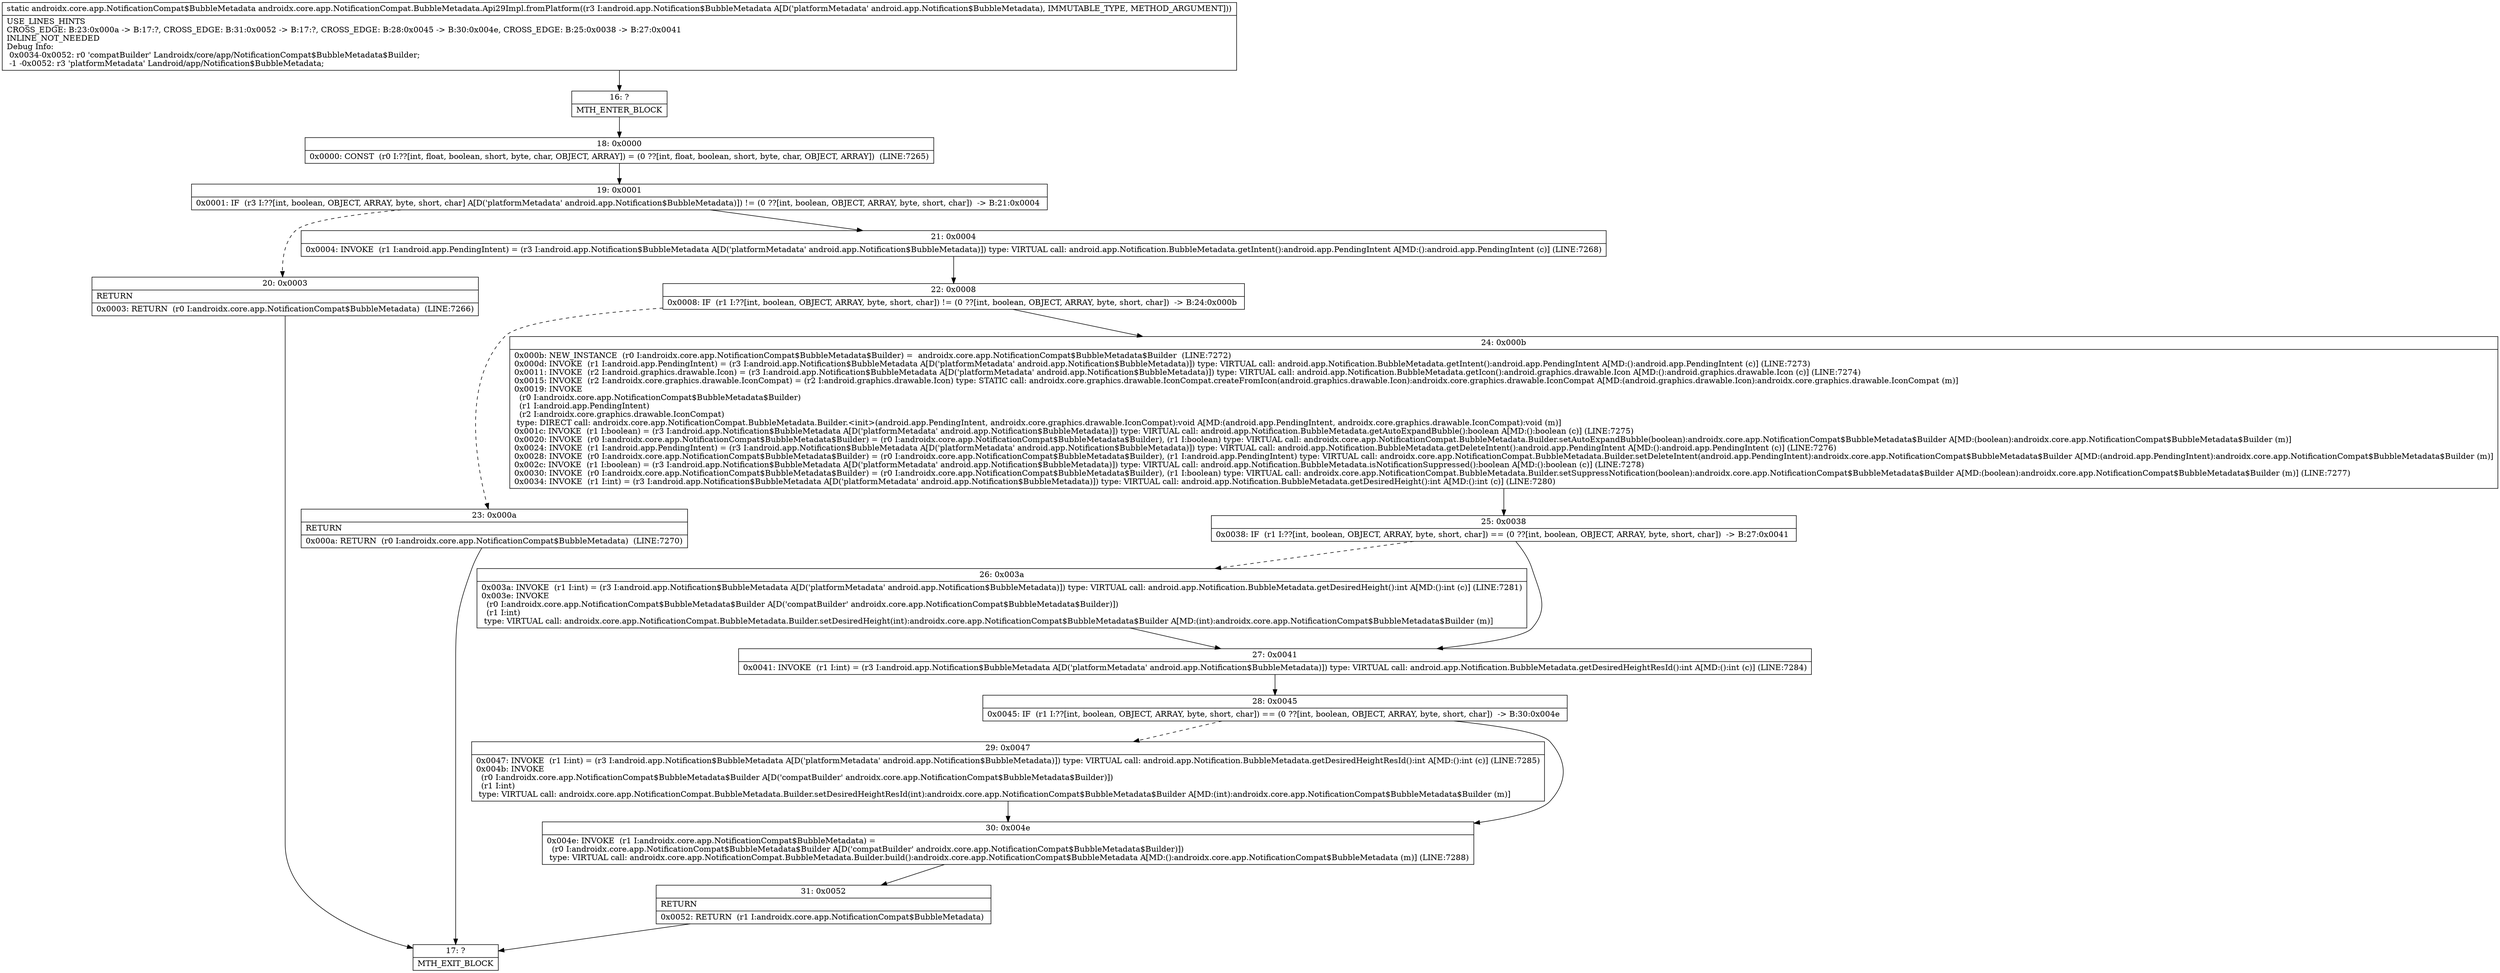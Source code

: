 digraph "CFG forandroidx.core.app.NotificationCompat.BubbleMetadata.Api29Impl.fromPlatform(Landroid\/app\/Notification$BubbleMetadata;)Landroidx\/core\/app\/NotificationCompat$BubbleMetadata;" {
Node_16 [shape=record,label="{16\:\ ?|MTH_ENTER_BLOCK\l}"];
Node_18 [shape=record,label="{18\:\ 0x0000|0x0000: CONST  (r0 I:??[int, float, boolean, short, byte, char, OBJECT, ARRAY]) = (0 ??[int, float, boolean, short, byte, char, OBJECT, ARRAY])  (LINE:7265)\l}"];
Node_19 [shape=record,label="{19\:\ 0x0001|0x0001: IF  (r3 I:??[int, boolean, OBJECT, ARRAY, byte, short, char] A[D('platformMetadata' android.app.Notification$BubbleMetadata)]) != (0 ??[int, boolean, OBJECT, ARRAY, byte, short, char])  \-\> B:21:0x0004 \l}"];
Node_20 [shape=record,label="{20\:\ 0x0003|RETURN\l|0x0003: RETURN  (r0 I:androidx.core.app.NotificationCompat$BubbleMetadata)  (LINE:7266)\l}"];
Node_17 [shape=record,label="{17\:\ ?|MTH_EXIT_BLOCK\l}"];
Node_21 [shape=record,label="{21\:\ 0x0004|0x0004: INVOKE  (r1 I:android.app.PendingIntent) = (r3 I:android.app.Notification$BubbleMetadata A[D('platformMetadata' android.app.Notification$BubbleMetadata)]) type: VIRTUAL call: android.app.Notification.BubbleMetadata.getIntent():android.app.PendingIntent A[MD:():android.app.PendingIntent (c)] (LINE:7268)\l}"];
Node_22 [shape=record,label="{22\:\ 0x0008|0x0008: IF  (r1 I:??[int, boolean, OBJECT, ARRAY, byte, short, char]) != (0 ??[int, boolean, OBJECT, ARRAY, byte, short, char])  \-\> B:24:0x000b \l}"];
Node_23 [shape=record,label="{23\:\ 0x000a|RETURN\l|0x000a: RETURN  (r0 I:androidx.core.app.NotificationCompat$BubbleMetadata)  (LINE:7270)\l}"];
Node_24 [shape=record,label="{24\:\ 0x000b|0x000b: NEW_INSTANCE  (r0 I:androidx.core.app.NotificationCompat$BubbleMetadata$Builder) =  androidx.core.app.NotificationCompat$BubbleMetadata$Builder  (LINE:7272)\l0x000d: INVOKE  (r1 I:android.app.PendingIntent) = (r3 I:android.app.Notification$BubbleMetadata A[D('platformMetadata' android.app.Notification$BubbleMetadata)]) type: VIRTUAL call: android.app.Notification.BubbleMetadata.getIntent():android.app.PendingIntent A[MD:():android.app.PendingIntent (c)] (LINE:7273)\l0x0011: INVOKE  (r2 I:android.graphics.drawable.Icon) = (r3 I:android.app.Notification$BubbleMetadata A[D('platformMetadata' android.app.Notification$BubbleMetadata)]) type: VIRTUAL call: android.app.Notification.BubbleMetadata.getIcon():android.graphics.drawable.Icon A[MD:():android.graphics.drawable.Icon (c)] (LINE:7274)\l0x0015: INVOKE  (r2 I:androidx.core.graphics.drawable.IconCompat) = (r2 I:android.graphics.drawable.Icon) type: STATIC call: androidx.core.graphics.drawable.IconCompat.createFromIcon(android.graphics.drawable.Icon):androidx.core.graphics.drawable.IconCompat A[MD:(android.graphics.drawable.Icon):androidx.core.graphics.drawable.IconCompat (m)]\l0x0019: INVOKE  \l  (r0 I:androidx.core.app.NotificationCompat$BubbleMetadata$Builder)\l  (r1 I:android.app.PendingIntent)\l  (r2 I:androidx.core.graphics.drawable.IconCompat)\l type: DIRECT call: androidx.core.app.NotificationCompat.BubbleMetadata.Builder.\<init\>(android.app.PendingIntent, androidx.core.graphics.drawable.IconCompat):void A[MD:(android.app.PendingIntent, androidx.core.graphics.drawable.IconCompat):void (m)]\l0x001c: INVOKE  (r1 I:boolean) = (r3 I:android.app.Notification$BubbleMetadata A[D('platformMetadata' android.app.Notification$BubbleMetadata)]) type: VIRTUAL call: android.app.Notification.BubbleMetadata.getAutoExpandBubble():boolean A[MD:():boolean (c)] (LINE:7275)\l0x0020: INVOKE  (r0 I:androidx.core.app.NotificationCompat$BubbleMetadata$Builder) = (r0 I:androidx.core.app.NotificationCompat$BubbleMetadata$Builder), (r1 I:boolean) type: VIRTUAL call: androidx.core.app.NotificationCompat.BubbleMetadata.Builder.setAutoExpandBubble(boolean):androidx.core.app.NotificationCompat$BubbleMetadata$Builder A[MD:(boolean):androidx.core.app.NotificationCompat$BubbleMetadata$Builder (m)]\l0x0024: INVOKE  (r1 I:android.app.PendingIntent) = (r3 I:android.app.Notification$BubbleMetadata A[D('platformMetadata' android.app.Notification$BubbleMetadata)]) type: VIRTUAL call: android.app.Notification.BubbleMetadata.getDeleteIntent():android.app.PendingIntent A[MD:():android.app.PendingIntent (c)] (LINE:7276)\l0x0028: INVOKE  (r0 I:androidx.core.app.NotificationCompat$BubbleMetadata$Builder) = (r0 I:androidx.core.app.NotificationCompat$BubbleMetadata$Builder), (r1 I:android.app.PendingIntent) type: VIRTUAL call: androidx.core.app.NotificationCompat.BubbleMetadata.Builder.setDeleteIntent(android.app.PendingIntent):androidx.core.app.NotificationCompat$BubbleMetadata$Builder A[MD:(android.app.PendingIntent):androidx.core.app.NotificationCompat$BubbleMetadata$Builder (m)]\l0x002c: INVOKE  (r1 I:boolean) = (r3 I:android.app.Notification$BubbleMetadata A[D('platformMetadata' android.app.Notification$BubbleMetadata)]) type: VIRTUAL call: android.app.Notification.BubbleMetadata.isNotificationSuppressed():boolean A[MD:():boolean (c)] (LINE:7278)\l0x0030: INVOKE  (r0 I:androidx.core.app.NotificationCompat$BubbleMetadata$Builder) = (r0 I:androidx.core.app.NotificationCompat$BubbleMetadata$Builder), (r1 I:boolean) type: VIRTUAL call: androidx.core.app.NotificationCompat.BubbleMetadata.Builder.setSuppressNotification(boolean):androidx.core.app.NotificationCompat$BubbleMetadata$Builder A[MD:(boolean):androidx.core.app.NotificationCompat$BubbleMetadata$Builder (m)] (LINE:7277)\l0x0034: INVOKE  (r1 I:int) = (r3 I:android.app.Notification$BubbleMetadata A[D('platformMetadata' android.app.Notification$BubbleMetadata)]) type: VIRTUAL call: android.app.Notification.BubbleMetadata.getDesiredHeight():int A[MD:():int (c)] (LINE:7280)\l}"];
Node_25 [shape=record,label="{25\:\ 0x0038|0x0038: IF  (r1 I:??[int, boolean, OBJECT, ARRAY, byte, short, char]) == (0 ??[int, boolean, OBJECT, ARRAY, byte, short, char])  \-\> B:27:0x0041 \l}"];
Node_26 [shape=record,label="{26\:\ 0x003a|0x003a: INVOKE  (r1 I:int) = (r3 I:android.app.Notification$BubbleMetadata A[D('platformMetadata' android.app.Notification$BubbleMetadata)]) type: VIRTUAL call: android.app.Notification.BubbleMetadata.getDesiredHeight():int A[MD:():int (c)] (LINE:7281)\l0x003e: INVOKE  \l  (r0 I:androidx.core.app.NotificationCompat$BubbleMetadata$Builder A[D('compatBuilder' androidx.core.app.NotificationCompat$BubbleMetadata$Builder)])\l  (r1 I:int)\l type: VIRTUAL call: androidx.core.app.NotificationCompat.BubbleMetadata.Builder.setDesiredHeight(int):androidx.core.app.NotificationCompat$BubbleMetadata$Builder A[MD:(int):androidx.core.app.NotificationCompat$BubbleMetadata$Builder (m)]\l}"];
Node_27 [shape=record,label="{27\:\ 0x0041|0x0041: INVOKE  (r1 I:int) = (r3 I:android.app.Notification$BubbleMetadata A[D('platformMetadata' android.app.Notification$BubbleMetadata)]) type: VIRTUAL call: android.app.Notification.BubbleMetadata.getDesiredHeightResId():int A[MD:():int (c)] (LINE:7284)\l}"];
Node_28 [shape=record,label="{28\:\ 0x0045|0x0045: IF  (r1 I:??[int, boolean, OBJECT, ARRAY, byte, short, char]) == (0 ??[int, boolean, OBJECT, ARRAY, byte, short, char])  \-\> B:30:0x004e \l}"];
Node_29 [shape=record,label="{29\:\ 0x0047|0x0047: INVOKE  (r1 I:int) = (r3 I:android.app.Notification$BubbleMetadata A[D('platformMetadata' android.app.Notification$BubbleMetadata)]) type: VIRTUAL call: android.app.Notification.BubbleMetadata.getDesiredHeightResId():int A[MD:():int (c)] (LINE:7285)\l0x004b: INVOKE  \l  (r0 I:androidx.core.app.NotificationCompat$BubbleMetadata$Builder A[D('compatBuilder' androidx.core.app.NotificationCompat$BubbleMetadata$Builder)])\l  (r1 I:int)\l type: VIRTUAL call: androidx.core.app.NotificationCompat.BubbleMetadata.Builder.setDesiredHeightResId(int):androidx.core.app.NotificationCompat$BubbleMetadata$Builder A[MD:(int):androidx.core.app.NotificationCompat$BubbleMetadata$Builder (m)]\l}"];
Node_30 [shape=record,label="{30\:\ 0x004e|0x004e: INVOKE  (r1 I:androidx.core.app.NotificationCompat$BubbleMetadata) = \l  (r0 I:androidx.core.app.NotificationCompat$BubbleMetadata$Builder A[D('compatBuilder' androidx.core.app.NotificationCompat$BubbleMetadata$Builder)])\l type: VIRTUAL call: androidx.core.app.NotificationCompat.BubbleMetadata.Builder.build():androidx.core.app.NotificationCompat$BubbleMetadata A[MD:():androidx.core.app.NotificationCompat$BubbleMetadata (m)] (LINE:7288)\l}"];
Node_31 [shape=record,label="{31\:\ 0x0052|RETURN\l|0x0052: RETURN  (r1 I:androidx.core.app.NotificationCompat$BubbleMetadata) \l}"];
MethodNode[shape=record,label="{static androidx.core.app.NotificationCompat$BubbleMetadata androidx.core.app.NotificationCompat.BubbleMetadata.Api29Impl.fromPlatform((r3 I:android.app.Notification$BubbleMetadata A[D('platformMetadata' android.app.Notification$BubbleMetadata), IMMUTABLE_TYPE, METHOD_ARGUMENT]))  | USE_LINES_HINTS\lCROSS_EDGE: B:23:0x000a \-\> B:17:?, CROSS_EDGE: B:31:0x0052 \-\> B:17:?, CROSS_EDGE: B:28:0x0045 \-\> B:30:0x004e, CROSS_EDGE: B:25:0x0038 \-\> B:27:0x0041\lINLINE_NOT_NEEDED\lDebug Info:\l  0x0034\-0x0052: r0 'compatBuilder' Landroidx\/core\/app\/NotificationCompat$BubbleMetadata$Builder;\l  \-1 \-0x0052: r3 'platformMetadata' Landroid\/app\/Notification$BubbleMetadata;\l}"];
MethodNode -> Node_16;Node_16 -> Node_18;
Node_18 -> Node_19;
Node_19 -> Node_20[style=dashed];
Node_19 -> Node_21;
Node_20 -> Node_17;
Node_21 -> Node_22;
Node_22 -> Node_23[style=dashed];
Node_22 -> Node_24;
Node_23 -> Node_17;
Node_24 -> Node_25;
Node_25 -> Node_26[style=dashed];
Node_25 -> Node_27;
Node_26 -> Node_27;
Node_27 -> Node_28;
Node_28 -> Node_29[style=dashed];
Node_28 -> Node_30;
Node_29 -> Node_30;
Node_30 -> Node_31;
Node_31 -> Node_17;
}


